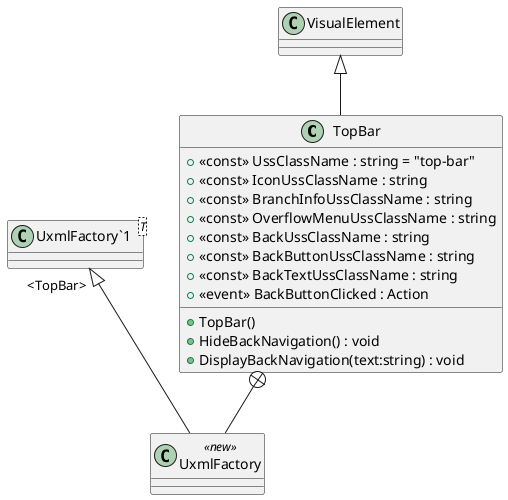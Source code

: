 @startuml
class TopBar {
    + <<const>> UssClassName : string = "top-bar"
    + <<const>> IconUssClassName : string
    + <<const>> BranchInfoUssClassName : string
    + <<const>> OverflowMenuUssClassName : string
    + <<const>> BackUssClassName : string
    + <<const>> BackButtonUssClassName : string
    + <<const>> BackTextUssClassName : string
    +  <<event>> BackButtonClicked : Action 
    + TopBar()
    + HideBackNavigation() : void
    + DisplayBackNavigation(text:string) : void
}
class UxmlFactory <<new>> {
}
class "UxmlFactory`1"<T> {
}
VisualElement <|-- TopBar
TopBar +-- UxmlFactory
"UxmlFactory`1" "<TopBar>" <|-- UxmlFactory
@enduml
